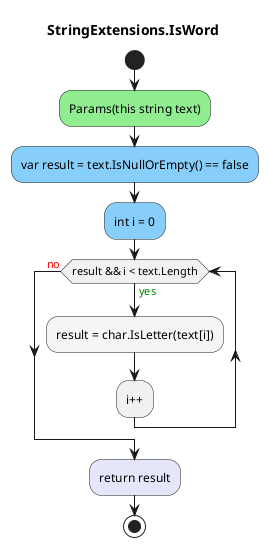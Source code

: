 @startuml StringExtensions.IsWord
title StringExtensions.IsWord
start
#LightGreen:Params(this string text);
#LightSkyBlue:var result = text.IsNullOrEmpty() == false;
#LightSkyBlue:int i = 0;
while (result && i < text.Length) is (<color:green>yes)
        #WhiteSmoke:result = char.IsLetter(text[i]);
:i++;
endwhile (<color:red>no)
#Lavender:return result;
stop
@enduml
